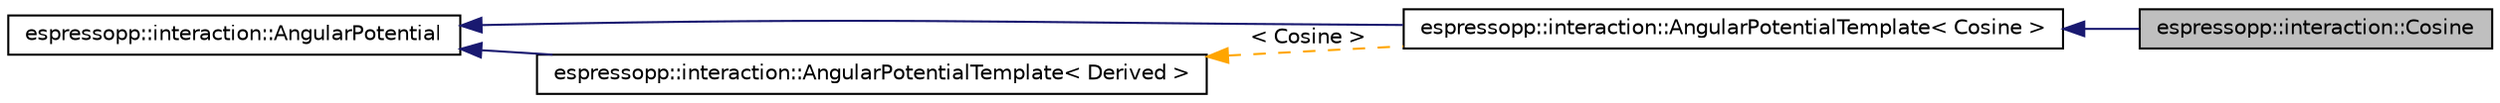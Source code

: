 digraph G
{
  edge [fontname="Helvetica",fontsize="10",labelfontname="Helvetica",labelfontsize="10"];
  node [fontname="Helvetica",fontsize="10",shape=record];
  rankdir="LR";
  Node1 [label="espressopp::interaction::Cosine",height=0.2,width=0.4,color="black", fillcolor="grey75", style="filled" fontcolor="black"];
  Node2 -> Node1 [dir="back",color="midnightblue",fontsize="10",style="solid",fontname="Helvetica"];
  Node2 [label="espressopp::interaction::AngularPotentialTemplate\< Cosine \>",height=0.2,width=0.4,color="black", fillcolor="white", style="filled",URL="$classespressopp_1_1interaction_1_1AngularPotentialTemplate.html"];
  Node3 -> Node2 [dir="back",color="midnightblue",fontsize="10",style="solid",fontname="Helvetica"];
  Node3 [label="espressopp::interaction::AngularPotential",height=0.2,width=0.4,color="black", fillcolor="white", style="filled",URL="$classespressopp_1_1interaction_1_1AngularPotential.html"];
  Node4 -> Node2 [dir="back",color="orange",fontsize="10",style="dashed",label=" \< Cosine \>" ,fontname="Helvetica"];
  Node4 [label="espressopp::interaction::AngularPotentialTemplate\< Derived \>",height=0.2,width=0.4,color="black", fillcolor="white", style="filled",URL="$classespressopp_1_1interaction_1_1AngularPotentialTemplate.html",tooltip="Provides a template for the simple implementation of a shifted, absolute distance dependent potential..."];
  Node3 -> Node4 [dir="back",color="midnightblue",fontsize="10",style="solid",fontname="Helvetica"];
}
